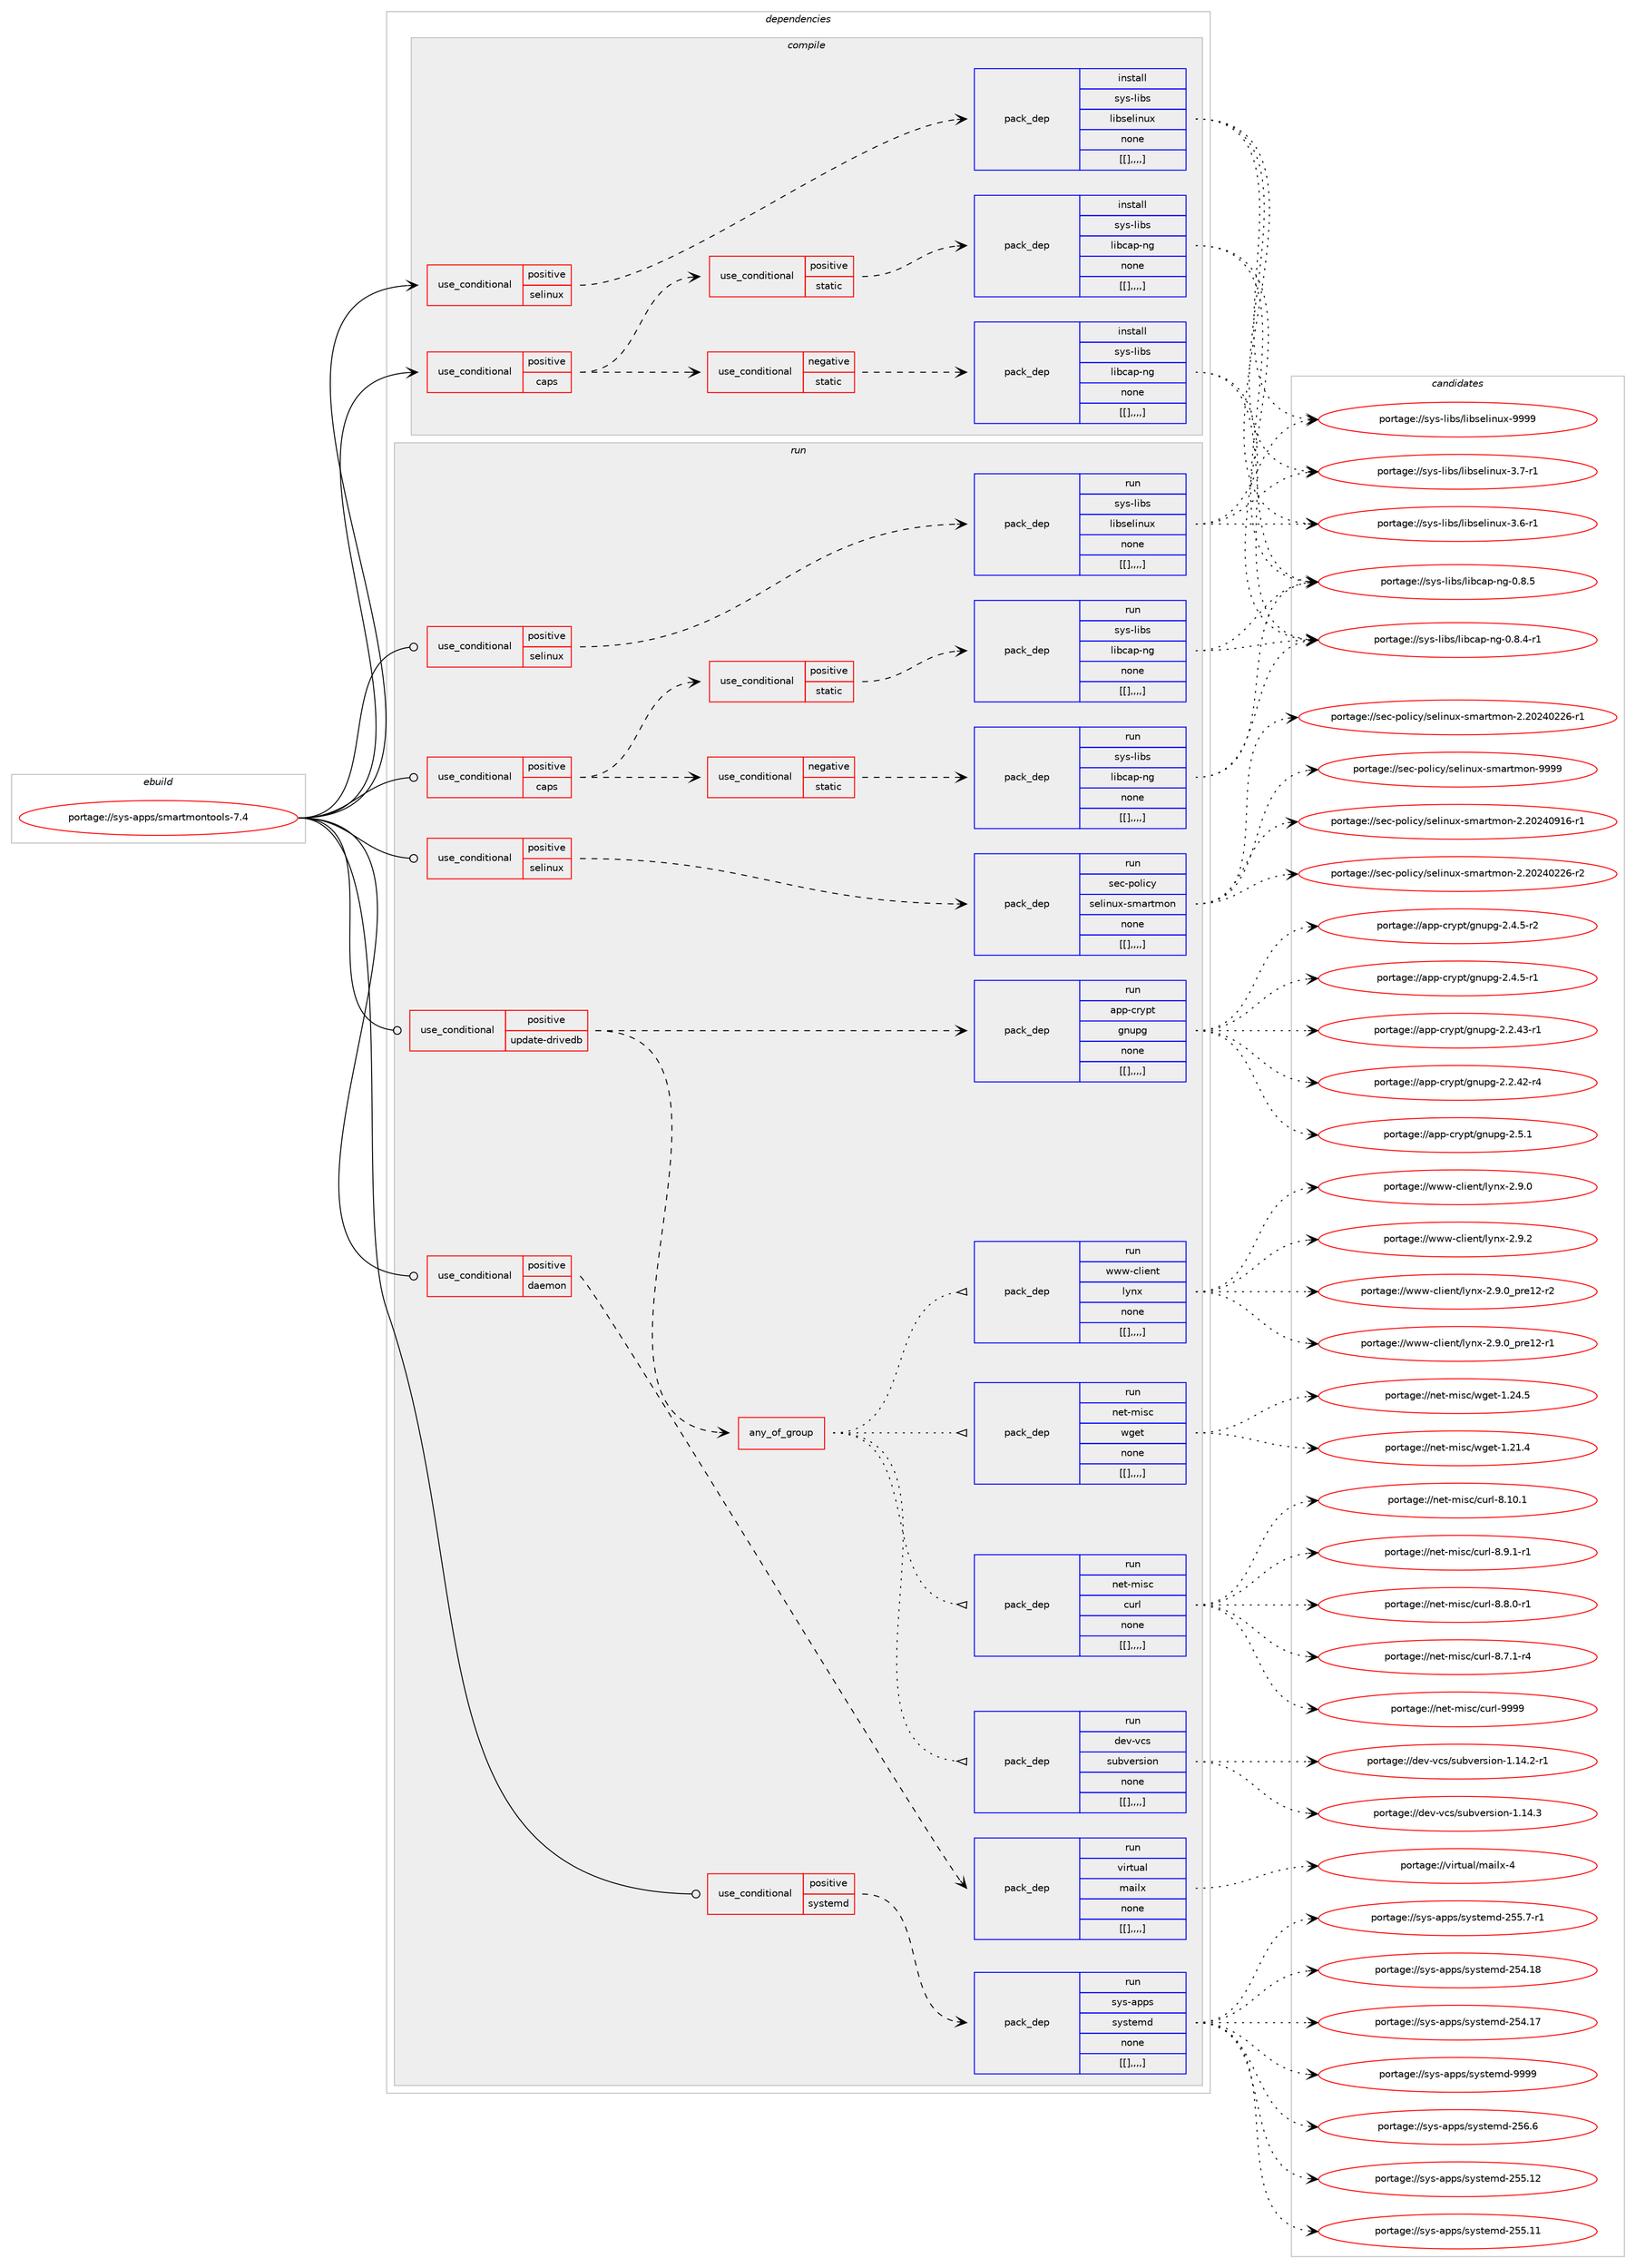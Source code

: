 digraph prolog {

# *************
# Graph options
# *************

newrank=true;
concentrate=true;
compound=true;
graph [rankdir=LR,fontname=Helvetica,fontsize=10,ranksep=1.5];#, ranksep=2.5, nodesep=0.2];
edge  [arrowhead=vee];
node  [fontname=Helvetica,fontsize=10];

# **********
# The ebuild
# **********

subgraph cluster_leftcol {
color=gray;
label=<<i>ebuild</i>>;
id [label="portage://sys-apps/smartmontools-7.4", color=red, width=4, href="../sys-apps/smartmontools-7.4.svg"];
}

# ****************
# The dependencies
# ****************

subgraph cluster_midcol {
color=gray;
label=<<i>dependencies</i>>;
subgraph cluster_compile {
fillcolor="#eeeeee";
style=filled;
label=<<i>compile</i>>;
subgraph cond3052 {
dependency8591 [label=<<TABLE BORDER="0" CELLBORDER="1" CELLSPACING="0" CELLPADDING="4"><TR><TD ROWSPAN="3" CELLPADDING="10">use_conditional</TD></TR><TR><TD>positive</TD></TR><TR><TD>caps</TD></TR></TABLE>>, shape=none, color=red];
subgraph cond3053 {
dependency8592 [label=<<TABLE BORDER="0" CELLBORDER="1" CELLSPACING="0" CELLPADDING="4"><TR><TD ROWSPAN="3" CELLPADDING="10">use_conditional</TD></TR><TR><TD>positive</TD></TR><TR><TD>static</TD></TR></TABLE>>, shape=none, color=red];
subgraph pack5513 {
dependency8593 [label=<<TABLE BORDER="0" CELLBORDER="1" CELLSPACING="0" CELLPADDING="4" WIDTH="220"><TR><TD ROWSPAN="6" CELLPADDING="30">pack_dep</TD></TR><TR><TD WIDTH="110">install</TD></TR><TR><TD>sys-libs</TD></TR><TR><TD>libcap-ng</TD></TR><TR><TD>none</TD></TR><TR><TD>[[],,,,]</TD></TR></TABLE>>, shape=none, color=blue];
}
dependency8592:e -> dependency8593:w [weight=20,style="dashed",arrowhead="vee"];
}
dependency8591:e -> dependency8592:w [weight=20,style="dashed",arrowhead="vee"];
subgraph cond3054 {
dependency8594 [label=<<TABLE BORDER="0" CELLBORDER="1" CELLSPACING="0" CELLPADDING="4"><TR><TD ROWSPAN="3" CELLPADDING="10">use_conditional</TD></TR><TR><TD>negative</TD></TR><TR><TD>static</TD></TR></TABLE>>, shape=none, color=red];
subgraph pack5514 {
dependency8595 [label=<<TABLE BORDER="0" CELLBORDER="1" CELLSPACING="0" CELLPADDING="4" WIDTH="220"><TR><TD ROWSPAN="6" CELLPADDING="30">pack_dep</TD></TR><TR><TD WIDTH="110">install</TD></TR><TR><TD>sys-libs</TD></TR><TR><TD>libcap-ng</TD></TR><TR><TD>none</TD></TR><TR><TD>[[],,,,]</TD></TR></TABLE>>, shape=none, color=blue];
}
dependency8594:e -> dependency8595:w [weight=20,style="dashed",arrowhead="vee"];
}
dependency8591:e -> dependency8594:w [weight=20,style="dashed",arrowhead="vee"];
}
id:e -> dependency8591:w [weight=20,style="solid",arrowhead="vee"];
subgraph cond3055 {
dependency8596 [label=<<TABLE BORDER="0" CELLBORDER="1" CELLSPACING="0" CELLPADDING="4"><TR><TD ROWSPAN="3" CELLPADDING="10">use_conditional</TD></TR><TR><TD>positive</TD></TR><TR><TD>selinux</TD></TR></TABLE>>, shape=none, color=red];
subgraph pack5515 {
dependency8597 [label=<<TABLE BORDER="0" CELLBORDER="1" CELLSPACING="0" CELLPADDING="4" WIDTH="220"><TR><TD ROWSPAN="6" CELLPADDING="30">pack_dep</TD></TR><TR><TD WIDTH="110">install</TD></TR><TR><TD>sys-libs</TD></TR><TR><TD>libselinux</TD></TR><TR><TD>none</TD></TR><TR><TD>[[],,,,]</TD></TR></TABLE>>, shape=none, color=blue];
}
dependency8596:e -> dependency8597:w [weight=20,style="dashed",arrowhead="vee"];
}
id:e -> dependency8596:w [weight=20,style="solid",arrowhead="vee"];
}
subgraph cluster_compileandrun {
fillcolor="#eeeeee";
style=filled;
label=<<i>compile and run</i>>;
}
subgraph cluster_run {
fillcolor="#eeeeee";
style=filled;
label=<<i>run</i>>;
subgraph cond3056 {
dependency8598 [label=<<TABLE BORDER="0" CELLBORDER="1" CELLSPACING="0" CELLPADDING="4"><TR><TD ROWSPAN="3" CELLPADDING="10">use_conditional</TD></TR><TR><TD>positive</TD></TR><TR><TD>caps</TD></TR></TABLE>>, shape=none, color=red];
subgraph cond3057 {
dependency8599 [label=<<TABLE BORDER="0" CELLBORDER="1" CELLSPACING="0" CELLPADDING="4"><TR><TD ROWSPAN="3" CELLPADDING="10">use_conditional</TD></TR><TR><TD>positive</TD></TR><TR><TD>static</TD></TR></TABLE>>, shape=none, color=red];
subgraph pack5516 {
dependency8600 [label=<<TABLE BORDER="0" CELLBORDER="1" CELLSPACING="0" CELLPADDING="4" WIDTH="220"><TR><TD ROWSPAN="6" CELLPADDING="30">pack_dep</TD></TR><TR><TD WIDTH="110">run</TD></TR><TR><TD>sys-libs</TD></TR><TR><TD>libcap-ng</TD></TR><TR><TD>none</TD></TR><TR><TD>[[],,,,]</TD></TR></TABLE>>, shape=none, color=blue];
}
dependency8599:e -> dependency8600:w [weight=20,style="dashed",arrowhead="vee"];
}
dependency8598:e -> dependency8599:w [weight=20,style="dashed",arrowhead="vee"];
subgraph cond3058 {
dependency8601 [label=<<TABLE BORDER="0" CELLBORDER="1" CELLSPACING="0" CELLPADDING="4"><TR><TD ROWSPAN="3" CELLPADDING="10">use_conditional</TD></TR><TR><TD>negative</TD></TR><TR><TD>static</TD></TR></TABLE>>, shape=none, color=red];
subgraph pack5517 {
dependency8602 [label=<<TABLE BORDER="0" CELLBORDER="1" CELLSPACING="0" CELLPADDING="4" WIDTH="220"><TR><TD ROWSPAN="6" CELLPADDING="30">pack_dep</TD></TR><TR><TD WIDTH="110">run</TD></TR><TR><TD>sys-libs</TD></TR><TR><TD>libcap-ng</TD></TR><TR><TD>none</TD></TR><TR><TD>[[],,,,]</TD></TR></TABLE>>, shape=none, color=blue];
}
dependency8601:e -> dependency8602:w [weight=20,style="dashed",arrowhead="vee"];
}
dependency8598:e -> dependency8601:w [weight=20,style="dashed",arrowhead="vee"];
}
id:e -> dependency8598:w [weight=20,style="solid",arrowhead="odot"];
subgraph cond3059 {
dependency8603 [label=<<TABLE BORDER="0" CELLBORDER="1" CELLSPACING="0" CELLPADDING="4"><TR><TD ROWSPAN="3" CELLPADDING="10">use_conditional</TD></TR><TR><TD>positive</TD></TR><TR><TD>daemon</TD></TR></TABLE>>, shape=none, color=red];
subgraph pack5518 {
dependency8604 [label=<<TABLE BORDER="0" CELLBORDER="1" CELLSPACING="0" CELLPADDING="4" WIDTH="220"><TR><TD ROWSPAN="6" CELLPADDING="30">pack_dep</TD></TR><TR><TD WIDTH="110">run</TD></TR><TR><TD>virtual</TD></TR><TR><TD>mailx</TD></TR><TR><TD>none</TD></TR><TR><TD>[[],,,,]</TD></TR></TABLE>>, shape=none, color=blue];
}
dependency8603:e -> dependency8604:w [weight=20,style="dashed",arrowhead="vee"];
}
id:e -> dependency8603:w [weight=20,style="solid",arrowhead="odot"];
subgraph cond3060 {
dependency8605 [label=<<TABLE BORDER="0" CELLBORDER="1" CELLSPACING="0" CELLPADDING="4"><TR><TD ROWSPAN="3" CELLPADDING="10">use_conditional</TD></TR><TR><TD>positive</TD></TR><TR><TD>selinux</TD></TR></TABLE>>, shape=none, color=red];
subgraph pack5519 {
dependency8606 [label=<<TABLE BORDER="0" CELLBORDER="1" CELLSPACING="0" CELLPADDING="4" WIDTH="220"><TR><TD ROWSPAN="6" CELLPADDING="30">pack_dep</TD></TR><TR><TD WIDTH="110">run</TD></TR><TR><TD>sec-policy</TD></TR><TR><TD>selinux-smartmon</TD></TR><TR><TD>none</TD></TR><TR><TD>[[],,,,]</TD></TR></TABLE>>, shape=none, color=blue];
}
dependency8605:e -> dependency8606:w [weight=20,style="dashed",arrowhead="vee"];
}
id:e -> dependency8605:w [weight=20,style="solid",arrowhead="odot"];
subgraph cond3061 {
dependency8607 [label=<<TABLE BORDER="0" CELLBORDER="1" CELLSPACING="0" CELLPADDING="4"><TR><TD ROWSPAN="3" CELLPADDING="10">use_conditional</TD></TR><TR><TD>positive</TD></TR><TR><TD>selinux</TD></TR></TABLE>>, shape=none, color=red];
subgraph pack5520 {
dependency8608 [label=<<TABLE BORDER="0" CELLBORDER="1" CELLSPACING="0" CELLPADDING="4" WIDTH="220"><TR><TD ROWSPAN="6" CELLPADDING="30">pack_dep</TD></TR><TR><TD WIDTH="110">run</TD></TR><TR><TD>sys-libs</TD></TR><TR><TD>libselinux</TD></TR><TR><TD>none</TD></TR><TR><TD>[[],,,,]</TD></TR></TABLE>>, shape=none, color=blue];
}
dependency8607:e -> dependency8608:w [weight=20,style="dashed",arrowhead="vee"];
}
id:e -> dependency8607:w [weight=20,style="solid",arrowhead="odot"];
subgraph cond3062 {
dependency8609 [label=<<TABLE BORDER="0" CELLBORDER="1" CELLSPACING="0" CELLPADDING="4"><TR><TD ROWSPAN="3" CELLPADDING="10">use_conditional</TD></TR><TR><TD>positive</TD></TR><TR><TD>systemd</TD></TR></TABLE>>, shape=none, color=red];
subgraph pack5521 {
dependency8610 [label=<<TABLE BORDER="0" CELLBORDER="1" CELLSPACING="0" CELLPADDING="4" WIDTH="220"><TR><TD ROWSPAN="6" CELLPADDING="30">pack_dep</TD></TR><TR><TD WIDTH="110">run</TD></TR><TR><TD>sys-apps</TD></TR><TR><TD>systemd</TD></TR><TR><TD>none</TD></TR><TR><TD>[[],,,,]</TD></TR></TABLE>>, shape=none, color=blue];
}
dependency8609:e -> dependency8610:w [weight=20,style="dashed",arrowhead="vee"];
}
id:e -> dependency8609:w [weight=20,style="solid",arrowhead="odot"];
subgraph cond3063 {
dependency8611 [label=<<TABLE BORDER="0" CELLBORDER="1" CELLSPACING="0" CELLPADDING="4"><TR><TD ROWSPAN="3" CELLPADDING="10">use_conditional</TD></TR><TR><TD>positive</TD></TR><TR><TD>update-drivedb</TD></TR></TABLE>>, shape=none, color=red];
subgraph pack5522 {
dependency8612 [label=<<TABLE BORDER="0" CELLBORDER="1" CELLSPACING="0" CELLPADDING="4" WIDTH="220"><TR><TD ROWSPAN="6" CELLPADDING="30">pack_dep</TD></TR><TR><TD WIDTH="110">run</TD></TR><TR><TD>app-crypt</TD></TR><TR><TD>gnupg</TD></TR><TR><TD>none</TD></TR><TR><TD>[[],,,,]</TD></TR></TABLE>>, shape=none, color=blue];
}
dependency8611:e -> dependency8612:w [weight=20,style="dashed",arrowhead="vee"];
subgraph any28 {
dependency8613 [label=<<TABLE BORDER="0" CELLBORDER="1" CELLSPACING="0" CELLPADDING="4"><TR><TD CELLPADDING="10">any_of_group</TD></TR></TABLE>>, shape=none, color=red];subgraph pack5523 {
dependency8614 [label=<<TABLE BORDER="0" CELLBORDER="1" CELLSPACING="0" CELLPADDING="4" WIDTH="220"><TR><TD ROWSPAN="6" CELLPADDING="30">pack_dep</TD></TR><TR><TD WIDTH="110">run</TD></TR><TR><TD>net-misc</TD></TR><TR><TD>curl</TD></TR><TR><TD>none</TD></TR><TR><TD>[[],,,,]</TD></TR></TABLE>>, shape=none, color=blue];
}
dependency8613:e -> dependency8614:w [weight=20,style="dotted",arrowhead="oinv"];
subgraph pack5524 {
dependency8615 [label=<<TABLE BORDER="0" CELLBORDER="1" CELLSPACING="0" CELLPADDING="4" WIDTH="220"><TR><TD ROWSPAN="6" CELLPADDING="30">pack_dep</TD></TR><TR><TD WIDTH="110">run</TD></TR><TR><TD>net-misc</TD></TR><TR><TD>wget</TD></TR><TR><TD>none</TD></TR><TR><TD>[[],,,,]</TD></TR></TABLE>>, shape=none, color=blue];
}
dependency8613:e -> dependency8615:w [weight=20,style="dotted",arrowhead="oinv"];
subgraph pack5525 {
dependency8616 [label=<<TABLE BORDER="0" CELLBORDER="1" CELLSPACING="0" CELLPADDING="4" WIDTH="220"><TR><TD ROWSPAN="6" CELLPADDING="30">pack_dep</TD></TR><TR><TD WIDTH="110">run</TD></TR><TR><TD>www-client</TD></TR><TR><TD>lynx</TD></TR><TR><TD>none</TD></TR><TR><TD>[[],,,,]</TD></TR></TABLE>>, shape=none, color=blue];
}
dependency8613:e -> dependency8616:w [weight=20,style="dotted",arrowhead="oinv"];
subgraph pack5526 {
dependency8617 [label=<<TABLE BORDER="0" CELLBORDER="1" CELLSPACING="0" CELLPADDING="4" WIDTH="220"><TR><TD ROWSPAN="6" CELLPADDING="30">pack_dep</TD></TR><TR><TD WIDTH="110">run</TD></TR><TR><TD>dev-vcs</TD></TR><TR><TD>subversion</TD></TR><TR><TD>none</TD></TR><TR><TD>[[],,,,]</TD></TR></TABLE>>, shape=none, color=blue];
}
dependency8613:e -> dependency8617:w [weight=20,style="dotted",arrowhead="oinv"];
}
dependency8611:e -> dependency8613:w [weight=20,style="dashed",arrowhead="vee"];
}
id:e -> dependency8611:w [weight=20,style="solid",arrowhead="odot"];
}
}

# **************
# The candidates
# **************

subgraph cluster_choices {
rank=same;
color=gray;
label=<<i>candidates</i>>;

subgraph choice5513 {
color=black;
nodesep=1;
choice11512111545108105981154710810598999711245110103454846564653 [label="portage://sys-libs/libcap-ng-0.8.5", color=red, width=4,href="../sys-libs/libcap-ng-0.8.5.svg"];
choice115121115451081059811547108105989997112451101034548465646524511449 [label="portage://sys-libs/libcap-ng-0.8.4-r1", color=red, width=4,href="../sys-libs/libcap-ng-0.8.4-r1.svg"];
dependency8593:e -> choice11512111545108105981154710810598999711245110103454846564653:w [style=dotted,weight="100"];
dependency8593:e -> choice115121115451081059811547108105989997112451101034548465646524511449:w [style=dotted,weight="100"];
}
subgraph choice5514 {
color=black;
nodesep=1;
choice11512111545108105981154710810598999711245110103454846564653 [label="portage://sys-libs/libcap-ng-0.8.5", color=red, width=4,href="../sys-libs/libcap-ng-0.8.5.svg"];
choice115121115451081059811547108105989997112451101034548465646524511449 [label="portage://sys-libs/libcap-ng-0.8.4-r1", color=red, width=4,href="../sys-libs/libcap-ng-0.8.4-r1.svg"];
dependency8595:e -> choice11512111545108105981154710810598999711245110103454846564653:w [style=dotted,weight="100"];
dependency8595:e -> choice115121115451081059811547108105989997112451101034548465646524511449:w [style=dotted,weight="100"];
}
subgraph choice5515 {
color=black;
nodesep=1;
choice115121115451081059811547108105981151011081051101171204557575757 [label="portage://sys-libs/libselinux-9999", color=red, width=4,href="../sys-libs/libselinux-9999.svg"];
choice11512111545108105981154710810598115101108105110117120455146554511449 [label="portage://sys-libs/libselinux-3.7-r1", color=red, width=4,href="../sys-libs/libselinux-3.7-r1.svg"];
choice11512111545108105981154710810598115101108105110117120455146544511449 [label="portage://sys-libs/libselinux-3.6-r1", color=red, width=4,href="../sys-libs/libselinux-3.6-r1.svg"];
dependency8597:e -> choice115121115451081059811547108105981151011081051101171204557575757:w [style=dotted,weight="100"];
dependency8597:e -> choice11512111545108105981154710810598115101108105110117120455146554511449:w [style=dotted,weight="100"];
dependency8597:e -> choice11512111545108105981154710810598115101108105110117120455146544511449:w [style=dotted,weight="100"];
}
subgraph choice5516 {
color=black;
nodesep=1;
choice11512111545108105981154710810598999711245110103454846564653 [label="portage://sys-libs/libcap-ng-0.8.5", color=red, width=4,href="../sys-libs/libcap-ng-0.8.5.svg"];
choice115121115451081059811547108105989997112451101034548465646524511449 [label="portage://sys-libs/libcap-ng-0.8.4-r1", color=red, width=4,href="../sys-libs/libcap-ng-0.8.4-r1.svg"];
dependency8600:e -> choice11512111545108105981154710810598999711245110103454846564653:w [style=dotted,weight="100"];
dependency8600:e -> choice115121115451081059811547108105989997112451101034548465646524511449:w [style=dotted,weight="100"];
}
subgraph choice5517 {
color=black;
nodesep=1;
choice11512111545108105981154710810598999711245110103454846564653 [label="portage://sys-libs/libcap-ng-0.8.5", color=red, width=4,href="../sys-libs/libcap-ng-0.8.5.svg"];
choice115121115451081059811547108105989997112451101034548465646524511449 [label="portage://sys-libs/libcap-ng-0.8.4-r1", color=red, width=4,href="../sys-libs/libcap-ng-0.8.4-r1.svg"];
dependency8602:e -> choice11512111545108105981154710810598999711245110103454846564653:w [style=dotted,weight="100"];
dependency8602:e -> choice115121115451081059811547108105989997112451101034548465646524511449:w [style=dotted,weight="100"];
}
subgraph choice5518 {
color=black;
nodesep=1;
choice1181051141161179710847109971051081204552 [label="portage://virtual/mailx-4", color=red, width=4,href="../virtual/mailx-4.svg"];
dependency8604:e -> choice1181051141161179710847109971051081204552:w [style=dotted,weight="100"];
}
subgraph choice5519 {
color=black;
nodesep=1;
choice1151019945112111108105991214711510110810511011712045115109971141161091111104557575757 [label="portage://sec-policy/selinux-smartmon-9999", color=red, width=4,href="../sec-policy/selinux-smartmon-9999.svg"];
choice11510199451121111081059912147115101108105110117120451151099711411610911111045504650485052485749544511449 [label="portage://sec-policy/selinux-smartmon-2.20240916-r1", color=red, width=4,href="../sec-policy/selinux-smartmon-2.20240916-r1.svg"];
choice11510199451121111081059912147115101108105110117120451151099711411610911111045504650485052485050544511450 [label="portage://sec-policy/selinux-smartmon-2.20240226-r2", color=red, width=4,href="../sec-policy/selinux-smartmon-2.20240226-r2.svg"];
choice11510199451121111081059912147115101108105110117120451151099711411610911111045504650485052485050544511449 [label="portage://sec-policy/selinux-smartmon-2.20240226-r1", color=red, width=4,href="../sec-policy/selinux-smartmon-2.20240226-r1.svg"];
dependency8606:e -> choice1151019945112111108105991214711510110810511011712045115109971141161091111104557575757:w [style=dotted,weight="100"];
dependency8606:e -> choice11510199451121111081059912147115101108105110117120451151099711411610911111045504650485052485749544511449:w [style=dotted,weight="100"];
dependency8606:e -> choice11510199451121111081059912147115101108105110117120451151099711411610911111045504650485052485050544511450:w [style=dotted,weight="100"];
dependency8606:e -> choice11510199451121111081059912147115101108105110117120451151099711411610911111045504650485052485050544511449:w [style=dotted,weight="100"];
}
subgraph choice5520 {
color=black;
nodesep=1;
choice115121115451081059811547108105981151011081051101171204557575757 [label="portage://sys-libs/libselinux-9999", color=red, width=4,href="../sys-libs/libselinux-9999.svg"];
choice11512111545108105981154710810598115101108105110117120455146554511449 [label="portage://sys-libs/libselinux-3.7-r1", color=red, width=4,href="../sys-libs/libselinux-3.7-r1.svg"];
choice11512111545108105981154710810598115101108105110117120455146544511449 [label="portage://sys-libs/libselinux-3.6-r1", color=red, width=4,href="../sys-libs/libselinux-3.6-r1.svg"];
dependency8608:e -> choice115121115451081059811547108105981151011081051101171204557575757:w [style=dotted,weight="100"];
dependency8608:e -> choice11512111545108105981154710810598115101108105110117120455146554511449:w [style=dotted,weight="100"];
dependency8608:e -> choice11512111545108105981154710810598115101108105110117120455146544511449:w [style=dotted,weight="100"];
}
subgraph choice5521 {
color=black;
nodesep=1;
choice1151211154597112112115471151211151161011091004557575757 [label="portage://sys-apps/systemd-9999", color=red, width=4,href="../sys-apps/systemd-9999.svg"];
choice115121115459711211211547115121115116101109100455053544654 [label="portage://sys-apps/systemd-256.6", color=red, width=4,href="../sys-apps/systemd-256.6.svg"];
choice11512111545971121121154711512111511610110910045505353464950 [label="portage://sys-apps/systemd-255.12", color=red, width=4,href="../sys-apps/systemd-255.12.svg"];
choice11512111545971121121154711512111511610110910045505353464949 [label="portage://sys-apps/systemd-255.11", color=red, width=4,href="../sys-apps/systemd-255.11.svg"];
choice1151211154597112112115471151211151161011091004550535346554511449 [label="portage://sys-apps/systemd-255.7-r1", color=red, width=4,href="../sys-apps/systemd-255.7-r1.svg"];
choice11512111545971121121154711512111511610110910045505352464956 [label="portage://sys-apps/systemd-254.18", color=red, width=4,href="../sys-apps/systemd-254.18.svg"];
choice11512111545971121121154711512111511610110910045505352464955 [label="portage://sys-apps/systemd-254.17", color=red, width=4,href="../sys-apps/systemd-254.17.svg"];
dependency8610:e -> choice1151211154597112112115471151211151161011091004557575757:w [style=dotted,weight="100"];
dependency8610:e -> choice115121115459711211211547115121115116101109100455053544654:w [style=dotted,weight="100"];
dependency8610:e -> choice11512111545971121121154711512111511610110910045505353464950:w [style=dotted,weight="100"];
dependency8610:e -> choice11512111545971121121154711512111511610110910045505353464949:w [style=dotted,weight="100"];
dependency8610:e -> choice1151211154597112112115471151211151161011091004550535346554511449:w [style=dotted,weight="100"];
dependency8610:e -> choice11512111545971121121154711512111511610110910045505352464956:w [style=dotted,weight="100"];
dependency8610:e -> choice11512111545971121121154711512111511610110910045505352464955:w [style=dotted,weight="100"];
}
subgraph choice5522 {
color=black;
nodesep=1;
choice97112112459911412111211647103110117112103455046534649 [label="portage://app-crypt/gnupg-2.5.1", color=red, width=4,href="../app-crypt/gnupg-2.5.1.svg"];
choice971121124599114121112116471031101171121034550465246534511450 [label="portage://app-crypt/gnupg-2.4.5-r2", color=red, width=4,href="../app-crypt/gnupg-2.4.5-r2.svg"];
choice971121124599114121112116471031101171121034550465246534511449 [label="portage://app-crypt/gnupg-2.4.5-r1", color=red, width=4,href="../app-crypt/gnupg-2.4.5-r1.svg"];
choice97112112459911412111211647103110117112103455046504652514511449 [label="portage://app-crypt/gnupg-2.2.43-r1", color=red, width=4,href="../app-crypt/gnupg-2.2.43-r1.svg"];
choice97112112459911412111211647103110117112103455046504652504511452 [label="portage://app-crypt/gnupg-2.2.42-r4", color=red, width=4,href="../app-crypt/gnupg-2.2.42-r4.svg"];
dependency8612:e -> choice97112112459911412111211647103110117112103455046534649:w [style=dotted,weight="100"];
dependency8612:e -> choice971121124599114121112116471031101171121034550465246534511450:w [style=dotted,weight="100"];
dependency8612:e -> choice971121124599114121112116471031101171121034550465246534511449:w [style=dotted,weight="100"];
dependency8612:e -> choice97112112459911412111211647103110117112103455046504652514511449:w [style=dotted,weight="100"];
dependency8612:e -> choice97112112459911412111211647103110117112103455046504652504511452:w [style=dotted,weight="100"];
}
subgraph choice5523 {
color=black;
nodesep=1;
choice110101116451091051159947991171141084557575757 [label="portage://net-misc/curl-9999", color=red, width=4,href="../net-misc/curl-9999.svg"];
choice1101011164510910511599479911711410845564649484649 [label="portage://net-misc/curl-8.10.1", color=red, width=4,href="../net-misc/curl-8.10.1.svg"];
choice110101116451091051159947991171141084556465746494511449 [label="portage://net-misc/curl-8.9.1-r1", color=red, width=4,href="../net-misc/curl-8.9.1-r1.svg"];
choice110101116451091051159947991171141084556465646484511449 [label="portage://net-misc/curl-8.8.0-r1", color=red, width=4,href="../net-misc/curl-8.8.0-r1.svg"];
choice110101116451091051159947991171141084556465546494511452 [label="portage://net-misc/curl-8.7.1-r4", color=red, width=4,href="../net-misc/curl-8.7.1-r4.svg"];
dependency8614:e -> choice110101116451091051159947991171141084557575757:w [style=dotted,weight="100"];
dependency8614:e -> choice1101011164510910511599479911711410845564649484649:w [style=dotted,weight="100"];
dependency8614:e -> choice110101116451091051159947991171141084556465746494511449:w [style=dotted,weight="100"];
dependency8614:e -> choice110101116451091051159947991171141084556465646484511449:w [style=dotted,weight="100"];
dependency8614:e -> choice110101116451091051159947991171141084556465546494511452:w [style=dotted,weight="100"];
}
subgraph choice5524 {
color=black;
nodesep=1;
choice11010111645109105115994711910310111645494650524653 [label="portage://net-misc/wget-1.24.5", color=red, width=4,href="../net-misc/wget-1.24.5.svg"];
choice11010111645109105115994711910310111645494650494652 [label="portage://net-misc/wget-1.21.4", color=red, width=4,href="../net-misc/wget-1.21.4.svg"];
dependency8615:e -> choice11010111645109105115994711910310111645494650524653:w [style=dotted,weight="100"];
dependency8615:e -> choice11010111645109105115994711910310111645494650494652:w [style=dotted,weight="100"];
}
subgraph choice5525 {
color=black;
nodesep=1;
choice119119119459910810510111011647108121110120455046574650 [label="portage://www-client/lynx-2.9.2", color=red, width=4,href="../www-client/lynx-2.9.2.svg"];
choice1191191194599108105101110116471081211101204550465746489511211410149504511450 [label="portage://www-client/lynx-2.9.0_pre12-r2", color=red, width=4,href="../www-client/lynx-2.9.0_pre12-r2.svg"];
choice1191191194599108105101110116471081211101204550465746489511211410149504511449 [label="portage://www-client/lynx-2.9.0_pre12-r1", color=red, width=4,href="../www-client/lynx-2.9.0_pre12-r1.svg"];
choice119119119459910810510111011647108121110120455046574648 [label="portage://www-client/lynx-2.9.0", color=red, width=4,href="../www-client/lynx-2.9.0.svg"];
dependency8616:e -> choice119119119459910810510111011647108121110120455046574650:w [style=dotted,weight="100"];
dependency8616:e -> choice1191191194599108105101110116471081211101204550465746489511211410149504511450:w [style=dotted,weight="100"];
dependency8616:e -> choice1191191194599108105101110116471081211101204550465746489511211410149504511449:w [style=dotted,weight="100"];
dependency8616:e -> choice119119119459910810510111011647108121110120455046574648:w [style=dotted,weight="100"];
}
subgraph choice5526 {
color=black;
nodesep=1;
choice1001011184511899115471151179811810111411510511111045494649524651 [label="portage://dev-vcs/subversion-1.14.3", color=red, width=4,href="../dev-vcs/subversion-1.14.3.svg"];
choice10010111845118991154711511798118101114115105111110454946495246504511449 [label="portage://dev-vcs/subversion-1.14.2-r1", color=red, width=4,href="../dev-vcs/subversion-1.14.2-r1.svg"];
dependency8617:e -> choice1001011184511899115471151179811810111411510511111045494649524651:w [style=dotted,weight="100"];
dependency8617:e -> choice10010111845118991154711511798118101114115105111110454946495246504511449:w [style=dotted,weight="100"];
}
}

}
